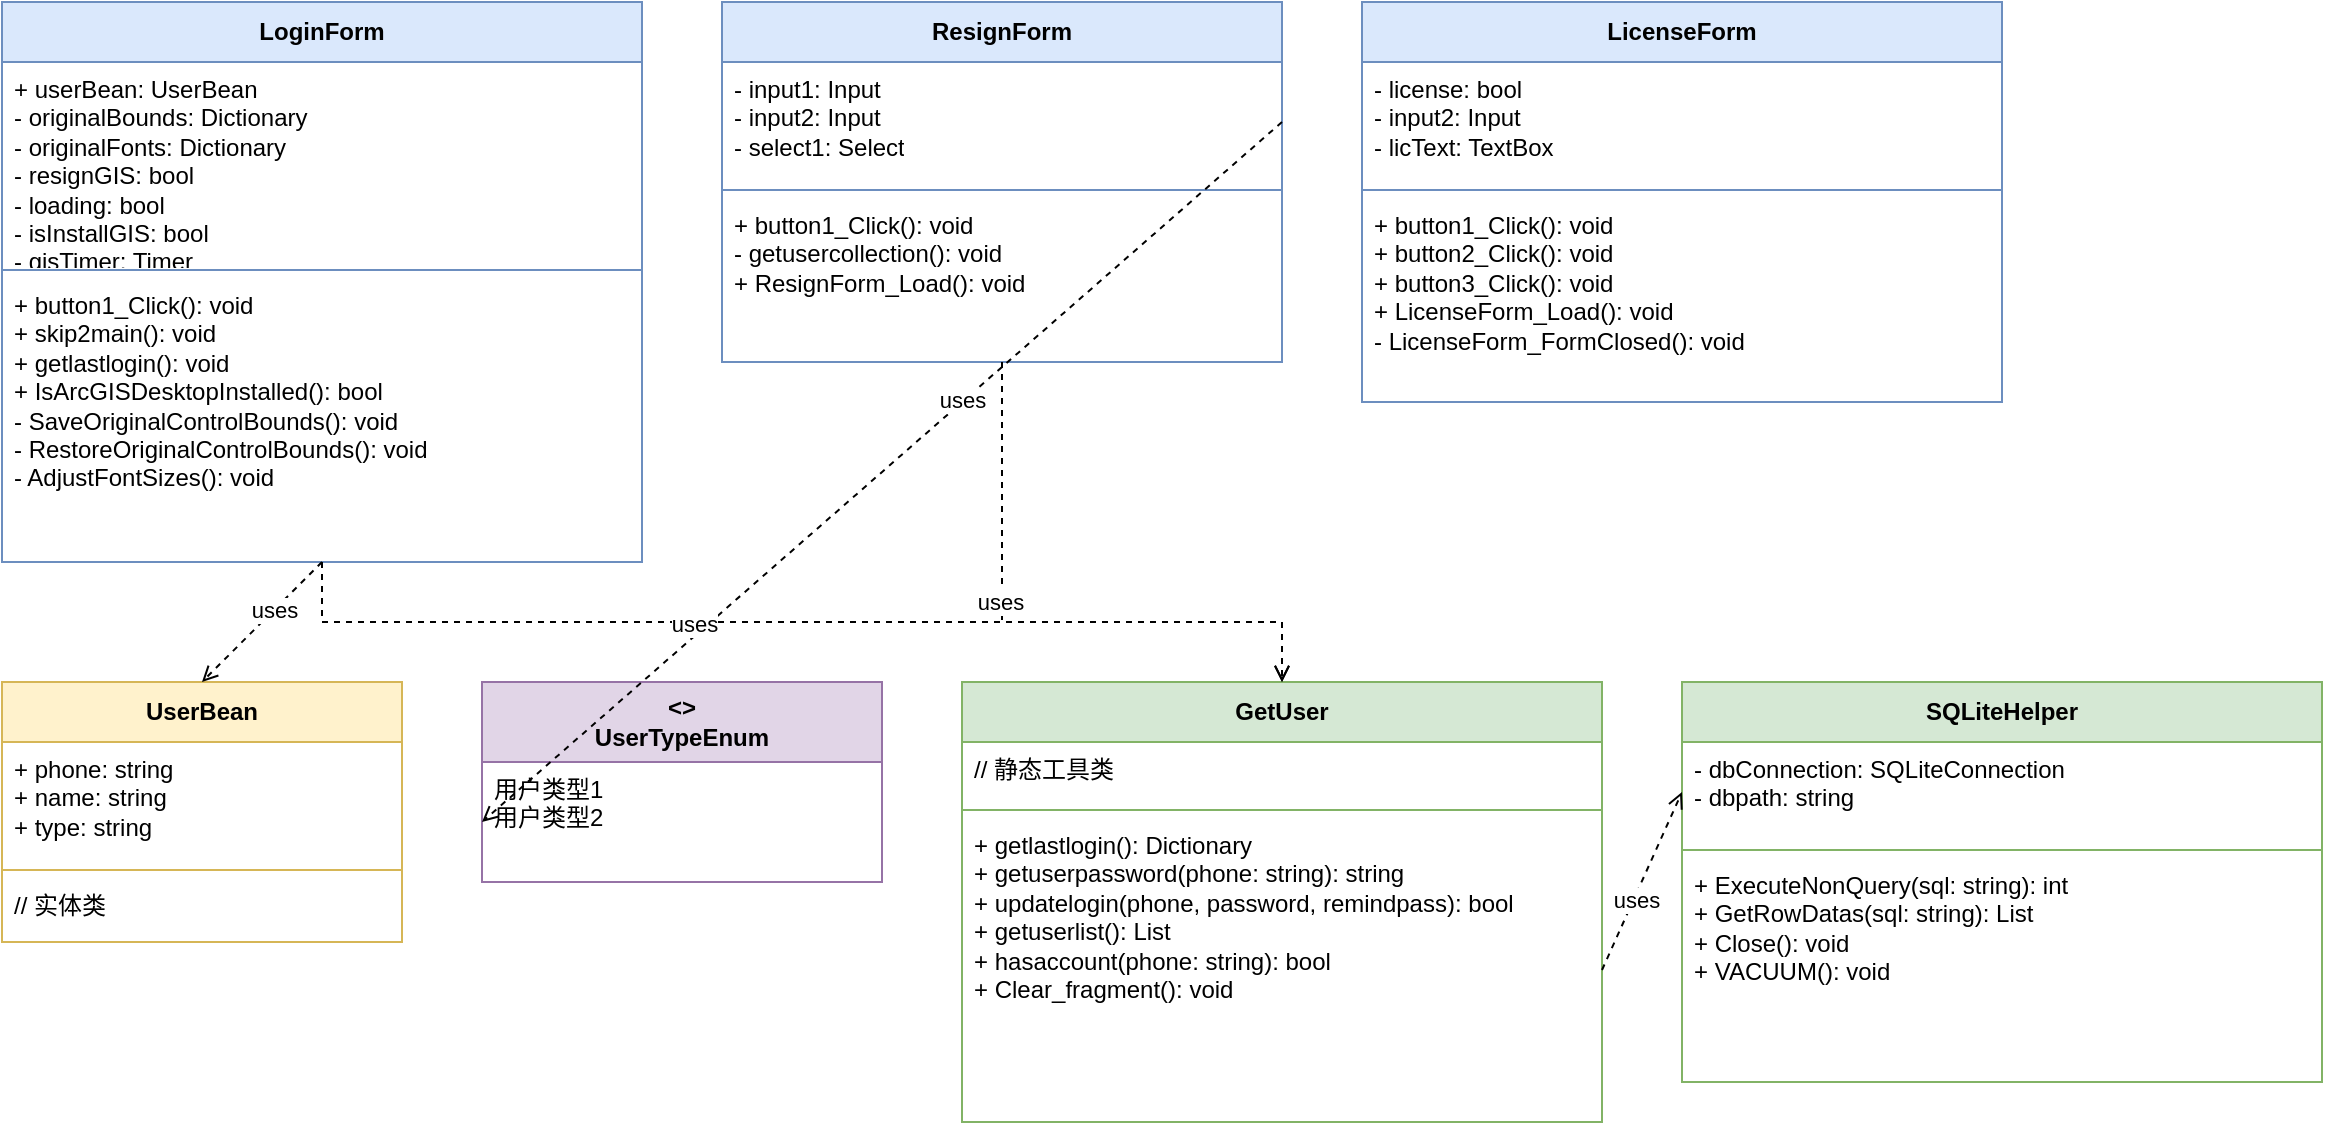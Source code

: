 <mxfile version="22.0.0" type="device">
  <diagram name="用户管理模块" id="user-management">
    <mxGraphModel dx="1422" dy="794" grid="1" gridSize="10" guides="1" tooltips="1" connect="1" arrows="1" fold="1" page="1" pageScale="1" pageWidth="1169" pageHeight="827" math="0" shadow="0">
      <root>
        <mxCell id="0" />
        <mxCell id="1" parent="0" />
        
        <!-- LoginForm 类 -->
        <mxCell id="LoginForm" value="&lt;b&gt;LoginForm&lt;/b&gt;" style="swimlane;fontStyle=0;childLayout=stackLayout;horizontal=1;startSize=30;horizontalStack=0;resizeParent=1;resizeParentMax=0;resizeLast=0;collapsible=1;marginBottom=0;whiteSpace=wrap;html=1;fillColor=#dae8fc;strokeColor=#6c8ebf;" vertex="1" parent="1">
          <mxGeometry x="40" y="40" width="320" height="280" as="geometry" />
        </mxCell>
        <mxCell id="LoginForm-fields" value="+ userBean: UserBean&#xa;- originalBounds: Dictionary&lt;Control, Rectangle&gt;&#xa;- originalFonts: Dictionary&lt;Control, Font&gt;&#xa;- resignGIS: bool&#xa;- loading: bool&#xa;- isInstallGIS: bool&#xa;- gisTimer: Timer" style="text;strokeColor=none;fillColor=none;align=left;verticalAlign=top;spacingLeft=4;spacingRight=4;overflow=hidden;rotatable=0;points=[[0,0.5],[1,0.5]];portConstraint=eastwest;whiteSpace=wrap;html=1;" vertex="1" parent="LoginForm">
          <mxGeometry y="30" width="320" height="100" as="geometry" />
        </mxCell>
        <mxCell id="LoginForm-line" value="" style="line;strokeWidth=1;fillColor=none;align=left;verticalAlign=middle;spacingTop=-1;spacingLeft=3;spacingRight=3;rotatable=0;labelPosition=right;points=[];portConstraint=eastwest;strokeColor=inherit;" vertex="1" parent="LoginForm">
          <mxGeometry y="130" width="320" height="8" as="geometry" />
        </mxCell>
        <mxCell id="LoginForm-methods" value="+ button1_Click(): void&#xa;+ skip2main(): void&#xa;+ getlastlogin(): void&#xa;+ IsArcGISDesktopInstalled(): bool&#xa;- SaveOriginalControlBounds(): void&#xa;- RestoreOriginalControlBounds(): void&#xa;- AdjustFontSizes(): void" style="text;strokeColor=none;fillColor=none;align=left;verticalAlign=top;spacingLeft=4;spacingRight=4;overflow=hidden;rotatable=0;points=[[0,0.5],[1,0.5]];portConstraint=eastwest;whiteSpace=wrap;html=1;" vertex="1" parent="LoginForm">
          <mxGeometry y="138" width="320" height="142" as="geometry" />
        </mxCell>
        
        <!-- ResignForm 类 -->
        <mxCell id="ResignForm" value="&lt;b&gt;ResignForm&lt;/b&gt;" style="swimlane;fontStyle=0;childLayout=stackLayout;horizontal=1;startSize=30;horizontalStack=0;resizeParent=1;resizeParentMax=0;resizeLast=0;collapsible=1;marginBottom=0;whiteSpace=wrap;html=1;fillColor=#dae8fc;strokeColor=#6c8ebf;" vertex="1" parent="1">
          <mxGeometry x="400" y="40" width="280" height="180" as="geometry" />
        </mxCell>
        <mxCell id="ResignForm-fields" value="- input1: Input&#xa;- input2: Input&#xa;- select1: Select" style="text;strokeColor=none;fillColor=none;align=left;verticalAlign=top;spacingLeft=4;spacingRight=4;overflow=hidden;rotatable=0;points=[[0,0.5],[1,0.5]];portConstraint=eastwest;whiteSpace=wrap;html=1;" vertex="1" parent="ResignForm">
          <mxGeometry y="30" width="280" height="60" as="geometry" />
        </mxCell>
        <mxCell id="ResignForm-line" value="" style="line;strokeWidth=1;fillColor=none;align=left;verticalAlign=middle;spacingTop=-1;spacingLeft=3;spacingRight=3;rotatable=0;labelPosition=right;points=[];portConstraint=eastwest;strokeColor=inherit;" vertex="1" parent="ResignForm">
          <mxGeometry y="90" width="280" height="8" as="geometry" />
        </mxCell>
        <mxCell id="ResignForm-methods" value="+ button1_Click(): void&#xa;- getusercollection(): void&#xa;+ ResignForm_Load(): void" style="text;strokeColor=none;fillColor=none;align=left;verticalAlign=top;spacingLeft=4;spacingRight=4;overflow=hidden;rotatable=0;points=[[0,0.5],[1,0.5]];portConstraint=eastwest;whiteSpace=wrap;html=1;" vertex="1" parent="ResignForm">
          <mxGeometry y="98" width="280" height="82" as="geometry" />
        </mxCell>
        
        <!-- LicenseForm 类 -->
        <mxCell id="LicenseForm" value="&lt;b&gt;LicenseForm&lt;/b&gt;" style="swimlane;fontStyle=0;childLayout=stackLayout;horizontal=1;startSize=30;horizontalStack=0;resizeParent=1;resizeParentMax=0;resizeLast=0;collapsible=1;marginBottom=0;whiteSpace=wrap;html=1;fillColor=#dae8fc;strokeColor=#6c8ebf;" vertex="1" parent="1">
          <mxGeometry x="720" y="40" width="320" height="200" as="geometry" />
        </mxCell>
        <mxCell id="LicenseForm-fields" value="- license: bool&#xa;- input2: Input&#xa;- licText: TextBox" style="text;strokeColor=none;fillColor=none;align=left;verticalAlign=top;spacingLeft=4;spacingRight=4;overflow=hidden;rotatable=0;points=[[0,0.5],[1,0.5]];portConstraint=eastwest;whiteSpace=wrap;html=1;" vertex="1" parent="LicenseForm">
          <mxGeometry y="30" width="320" height="60" as="geometry" />
        </mxCell>
        <mxCell id="LicenseForm-line" value="" style="line;strokeWidth=1;fillColor=none;align=left;verticalAlign=middle;spacingTop=-1;spacingLeft=3;spacingRight=3;rotatable=0;labelPosition=right;points=[];portConstraint=eastwest;strokeColor=inherit;" vertex="1" parent="LicenseForm">
          <mxGeometry y="90" width="320" height="8" as="geometry" />
        </mxCell>
        <mxCell id="LicenseForm-methods" value="+ button1_Click(): void&#xa;+ button2_Click(): void&#xa;+ button3_Click(): void&#xa;+ LicenseForm_Load(): void&#xa;- LicenseForm_FormClosed(): void" style="text;strokeColor=none;fillColor=none;align=left;verticalAlign=top;spacingLeft=4;spacingRight=4;overflow=hidden;rotatable=0;points=[[0,0.5],[1,0.5]];portConstraint=eastwest;whiteSpace=wrap;html=1;" vertex="1" parent="LicenseForm">
          <mxGeometry y="98" width="320" height="102" as="geometry" />
        </mxCell>
        
        <!-- UserBean 类 -->
        <mxCell id="UserBean" value="&lt;b&gt;UserBean&lt;/b&gt;" style="swimlane;fontStyle=0;childLayout=stackLayout;horizontal=1;startSize=30;horizontalStack=0;resizeParent=1;resizeParentMax=0;resizeLast=0;collapsible=1;marginBottom=0;whiteSpace=wrap;html=1;fillColor=#fff2cc;strokeColor=#d6b656;" vertex="1" parent="1">
          <mxGeometry x="40" y="380" width="200" height="130" as="geometry" />
        </mxCell>
        <mxCell id="UserBean-fields" value="+ phone: string&#xa;+ name: string&#xa;+ type: string" style="text;strokeColor=none;fillColor=none;align=left;verticalAlign=top;spacingLeft=4;spacingRight=4;overflow=hidden;rotatable=0;points=[[0,0.5],[1,0.5]];portConstraint=eastwest;whiteSpace=wrap;html=1;" vertex="1" parent="UserBean">
          <mxGeometry y="30" width="200" height="60" as="geometry" />
        </mxCell>
        <mxCell id="UserBean-line" value="" style="line;strokeWidth=1;fillColor=none;align=left;verticalAlign=middle;spacingTop=-1;spacingLeft=3;spacingRight=3;rotatable=0;labelPosition=right;points=[];portConstraint=eastwest;strokeColor=inherit;" vertex="1" parent="UserBean">
          <mxGeometry y="90" width="200" height="8" as="geometry" />
        </mxCell>
        <mxCell id="UserBean-methods" value="// 实体类" style="text;strokeColor=none;fillColor=none;align=left;verticalAlign=top;spacingLeft=4;spacingRight=4;overflow=hidden;rotatable=0;points=[[0,0.5],[1,0.5]];portConstraint=eastwest;whiteSpace=wrap;html=1;" vertex="1" parent="UserBean">
          <mxGeometry y="98" width="200" height="32" as="geometry" />
        </mxCell>
        
        <!-- UserTypeEnum 类 -->
        <mxCell id="UserTypeEnum" value="&lt;b&gt;&lt;&lt;enumeration&gt;&gt;&#xa;UserTypeEnum&lt;/b&gt;" style="swimlane;fontStyle=0;childLayout=stackLayout;horizontal=1;startSize=40;horizontalStack=0;resizeParent=1;resizeParentMax=0;resizeLast=0;collapsible=1;marginBottom=0;whiteSpace=wrap;html=1;fillColor=#e1d5e7;strokeColor=#9673a6;" vertex="1" parent="1">
          <mxGeometry x="280" y="380" width="200" height="100" as="geometry" />
        </mxCell>
        <mxCell id="UserTypeEnum-values" value="用户类型1&#xa;用户类型2" style="text;strokeColor=none;fillColor=none;align=left;verticalAlign=top;spacingLeft=4;spacingRight=4;overflow=hidden;rotatable=0;points=[[0,0.5],[1,0.5]];portConstraint=eastwest;whiteSpace=wrap;html=1;" vertex="1" parent="UserTypeEnum">
          <mxGeometry y="40" width="200" height="60" as="geometry" />
        </mxCell>
        
        <!-- GetUser 类 -->
        <mxCell id="GetUser" value="&lt;b&gt;GetUser&lt;/b&gt;" style="swimlane;fontStyle=0;childLayout=stackLayout;horizontal=1;startSize=30;horizontalStack=0;resizeParent=1;resizeParentMax=0;resizeLast=0;collapsible=1;marginBottom=0;whiteSpace=wrap;html=1;fillColor=#d5e8d4;strokeColor=#82b366;" vertex="1" parent="1">
          <mxGeometry x="520" y="380" width="320" height="220" as="geometry" />
        </mxCell>
        <mxCell id="GetUser-fields" value="// 静态工具类" style="text;strokeColor=none;fillColor=none;align=left;verticalAlign=top;spacingLeft=4;spacingRight=4;overflow=hidden;rotatable=0;points=[[0,0.5],[1,0.5]];portConstraint=eastwest;whiteSpace=wrap;html=1;" vertex="1" parent="GetUser">
          <mxGeometry y="30" width="320" height="30" as="geometry" />
        </mxCell>
        <mxCell id="GetUser-line" value="" style="line;strokeWidth=1;fillColor=none;align=left;verticalAlign=middle;spacingTop=-1;spacingLeft=3;spacingRight=3;rotatable=0;labelPosition=right;points=[];portConstraint=eastwest;strokeColor=inherit;" vertex="1" parent="GetUser">
          <mxGeometry y="60" width="320" height="8" as="geometry" />
        </mxCell>
        <mxCell id="GetUser-methods" value="+ getlastlogin(): Dictionary&lt;string, object&gt;&#xa;+ getuserpassword(phone: string): string&#xa;+ updatelogin(phone, password, remindpass): bool&#xa;+ getuserlist(): List&lt;string&gt;&#xa;+ hasaccount(phone: string): bool&#xa;+ Clear_fragment(): void" style="text;strokeColor=none;fillColor=none;align=left;verticalAlign=top;spacingLeft=4;spacingRight=4;overflow=hidden;rotatable=0;points=[[0,0.5],[1,0.5]];portConstraint=eastwest;whiteSpace=wrap;html=1;" vertex="1" parent="GetUser">
          <mxGeometry y="68" width="320" height="152" as="geometry" />
        </mxCell>
        
        <!-- SQLiteHelper 类 -->
        <mxCell id="SQLiteHelper" value="&lt;b&gt;SQLiteHelper&lt;/b&gt;" style="swimlane;fontStyle=0;childLayout=stackLayout;horizontal=1;startSize=30;horizontalStack=0;resizeParent=1;resizeParentMax=0;resizeLast=0;collapsible=1;marginBottom=0;whiteSpace=wrap;html=1;fillColor=#d5e8d4;strokeColor=#82b366;" vertex="1" parent="1">
          <mxGeometry x="880" y="380" width="320" height="200" as="geometry" />
        </mxCell>
        <mxCell id="SQLiteHelper-fields" value="- dbConnection: SQLiteConnection&#xa;- dbpath: string" style="text;strokeColor=none;fillColor=none;align=left;verticalAlign=top;spacingLeft=4;spacingRight=4;overflow=hidden;rotatable=0;points=[[0,0.5],[1,0.5]];portConstraint=eastwest;whiteSpace=wrap;html=1;" vertex="1" parent="SQLiteHelper">
          <mxGeometry y="30" width="320" height="50" as="geometry" />
        </mxCell>
        <mxCell id="SQLiteHelper-line" value="" style="line;strokeWidth=1;fillColor=none;align=left;verticalAlign=middle;spacingTop=-1;spacingLeft=3;spacingRight=3;rotatable=0;labelPosition=right;points=[];portConstraint=eastwest;strokeColor=inherit;" vertex="1" parent="SQLiteHelper">
          <mxGeometry y="80" width="320" height="8" as="geometry" />
        </mxCell>
        <mxCell id="SQLiteHelper-methods" value="+ ExecuteNonQuery(sql: string): int&#xa;+ GetRowDatas(sql: string): List&lt;Dictionary&gt;&#xa;+ Close(): void&#xa;+ VACUUM(): void" style="text;strokeColor=none;fillColor=none;align=left;verticalAlign=top;spacingLeft=4;spacingRight=4;overflow=hidden;rotatable=0;points=[[0,0.5],[1,0.5]];portConstraint=eastwest;whiteSpace=wrap;html=1;" vertex="1" parent="SQLiteHelper">
          <mxGeometry y="88" width="320" height="112" as="geometry" />
        </mxCell>
        
        <!-- 关系箭头 -->
        <mxCell id="rel1" value="" style="endArrow=open;endFill=0;dashed=1;html=1;rounded=0;exitX=0.5;exitY=1;exitDx=0;exitDy=0;entryX=0.5;entryY=0;entryDx=0;entryDy=0;" edge="1" parent="1" source="LoginForm" target="UserBean">
          <mxGeometry width="50" height="50" relative="1" as="geometry">
            <mxPoint x="400" y="400" as="sourcePoint" />
            <mxPoint x="450" y="350" as="targetPoint" />
          </mxGeometry>
        </mxCell>
        <mxCell id="rel1-label" value="uses" style="edgeLabel;html=1;align=center;verticalAlign=middle;resizable=0;points=[];" vertex="1" connectable="0" parent="rel1">
          <mxGeometry x="-0.2" y="-1" relative="1" as="geometry">
            <mxPoint as="offset" />
          </mxGeometry>
        </mxCell>
        
        <mxCell id="rel2" value="" style="endArrow=open;endFill=0;dashed=1;html=1;rounded=0;exitX=1;exitY=0.5;exitDx=0;exitDy=0;entryX=0;entryY=0.5;entryDx=0;entryDy=0;" edge="1" parent="1" source="ResignForm-fields" target="UserTypeEnum-values">
          <mxGeometry width="50" height="50" relative="1" as="geometry">
            <mxPoint x="400" y="400" as="sourcePoint" />
            <mxPoint x="450" y="350" as="targetPoint" />
          </mxGeometry>
        </mxCell>
        <mxCell id="rel2-label" value="uses" style="edgeLabel;html=1;align=center;verticalAlign=middle;resizable=0;points=[];" vertex="1" connectable="0" parent="rel2">
          <mxGeometry x="-0.2" y="-1" relative="1" as="geometry">
            <mxPoint as="offset" />
          </mxGeometry>
        </mxCell>
        
        <mxCell id="rel3" value="" style="endArrow=open;endFill=0;dashed=1;html=1;rounded=0;exitX=0.5;exitY=1;exitDx=0;exitDy=0;entryX=0.5;entryY=0;entryDx=0;entryDy=0;" edge="1" parent="1" source="LoginForm" target="GetUser">
          <mxGeometry width="50" height="50" relative="1" as="geometry">
            <mxPoint x="400" y="400" as="sourcePoint" />
            <mxPoint x="450" y="350" as="targetPoint" />
            <Array as="points">
              <mxPoint x="200" y="350" />
              <mxPoint x="680" y="350" />
            </Array>
          </mxGeometry>
        </mxCell>
        <mxCell id="rel3-label" value="uses" style="edgeLabel;html=1;align=center;verticalAlign=middle;resizable=0;points=[];" vertex="1" connectable="0" parent="rel3">
          <mxGeometry x="-0.2" y="-1" relative="1" as="geometry">
            <mxPoint as="offset" />
          </mxGeometry>
        </mxCell>
        
        <mxCell id="rel4" value="" style="endArrow=open;endFill=0;dashed=1;html=1;rounded=0;exitX=0.5;exitY=1;exitDx=0;exitDy=0;entryX=0.5;entryY=0;entryDx=0;entryDy=0;" edge="1" parent="1" source="ResignForm" target="GetUser">
          <mxGeometry width="50" height="50" relative="1" as="geometry">
            <mxPoint x="400" y="400" as="sourcePoint" />
            <mxPoint x="450" y="350" as="targetPoint" />
            <Array as="points">
              <mxPoint x="540" y="350" />
              <mxPoint x="680" y="350" />
            </Array>
          </mxGeometry>
        </mxCell>
        <mxCell id="rel4-label" value="uses" style="edgeLabel;html=1;align=center;verticalAlign=middle;resizable=0;points=[];" vertex="1" connectable="0" parent="rel4">
          <mxGeometry x="-0.2" y="-1" relative="1" as="geometry">
            <mxPoint as="offset" />
          </mxGeometry>
        </mxCell>
        
        <mxCell id="rel5" value="" style="endArrow=open;endFill=0;dashed=1;html=1;rounded=0;exitX=1;exitY=0.5;exitDx=0;exitDy=0;entryX=0;entryY=0.5;entryDx=0;entryDy=0;" edge="1" parent="1" source="GetUser-methods" target="SQLiteHelper-fields">
          <mxGeometry width="50" height="50" relative="1" as="geometry">
            <mxPoint x="400" y="500" as="sourcePoint" />
            <mxPoint x="450" y="450" as="targetPoint" />
          </mxGeometry>
        </mxCell>
        <mxCell id="rel5-label" value="uses" style="edgeLabel;html=1;align=center;verticalAlign=middle;resizable=0;points=[];" vertex="1" connectable="0" parent="rel5">
          <mxGeometry x="-0.2" y="-1" relative="1" as="geometry">
            <mxPoint as="offset" />
          </mxGeometry>
        </mxCell>
        
      </root>
    </mxGraphModel>
  </diagram>
</mxfile>